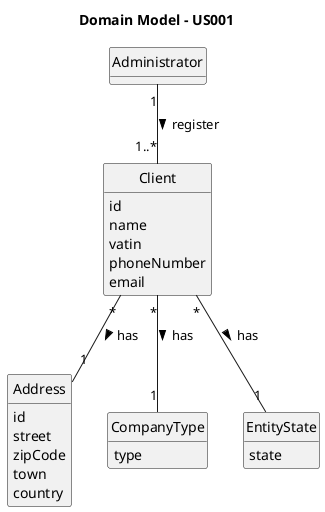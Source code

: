 @startuml
skinparam monochrome true
skinparam packageStyle rectangle
skinparam shadowing false

skinparam classAttributeIconSize 0

hide circle
hide methods

title Domain Model - US001

class Administrator {
}

class Client {
    id
    name
    vatin
    phoneNumber
    email
}

class Address {
    id
    street
    zipCode
    town
    country
}

enum CompanyType {
    type
}

enum EntityState {
    state
}

Administrator "1" -- "1..*" Client : register >
Client "*" -- "1" Address : has >
Client "*" -- "1" CompanyType : has >
Client "*" -- "1" EntityState : has >

@enduml
